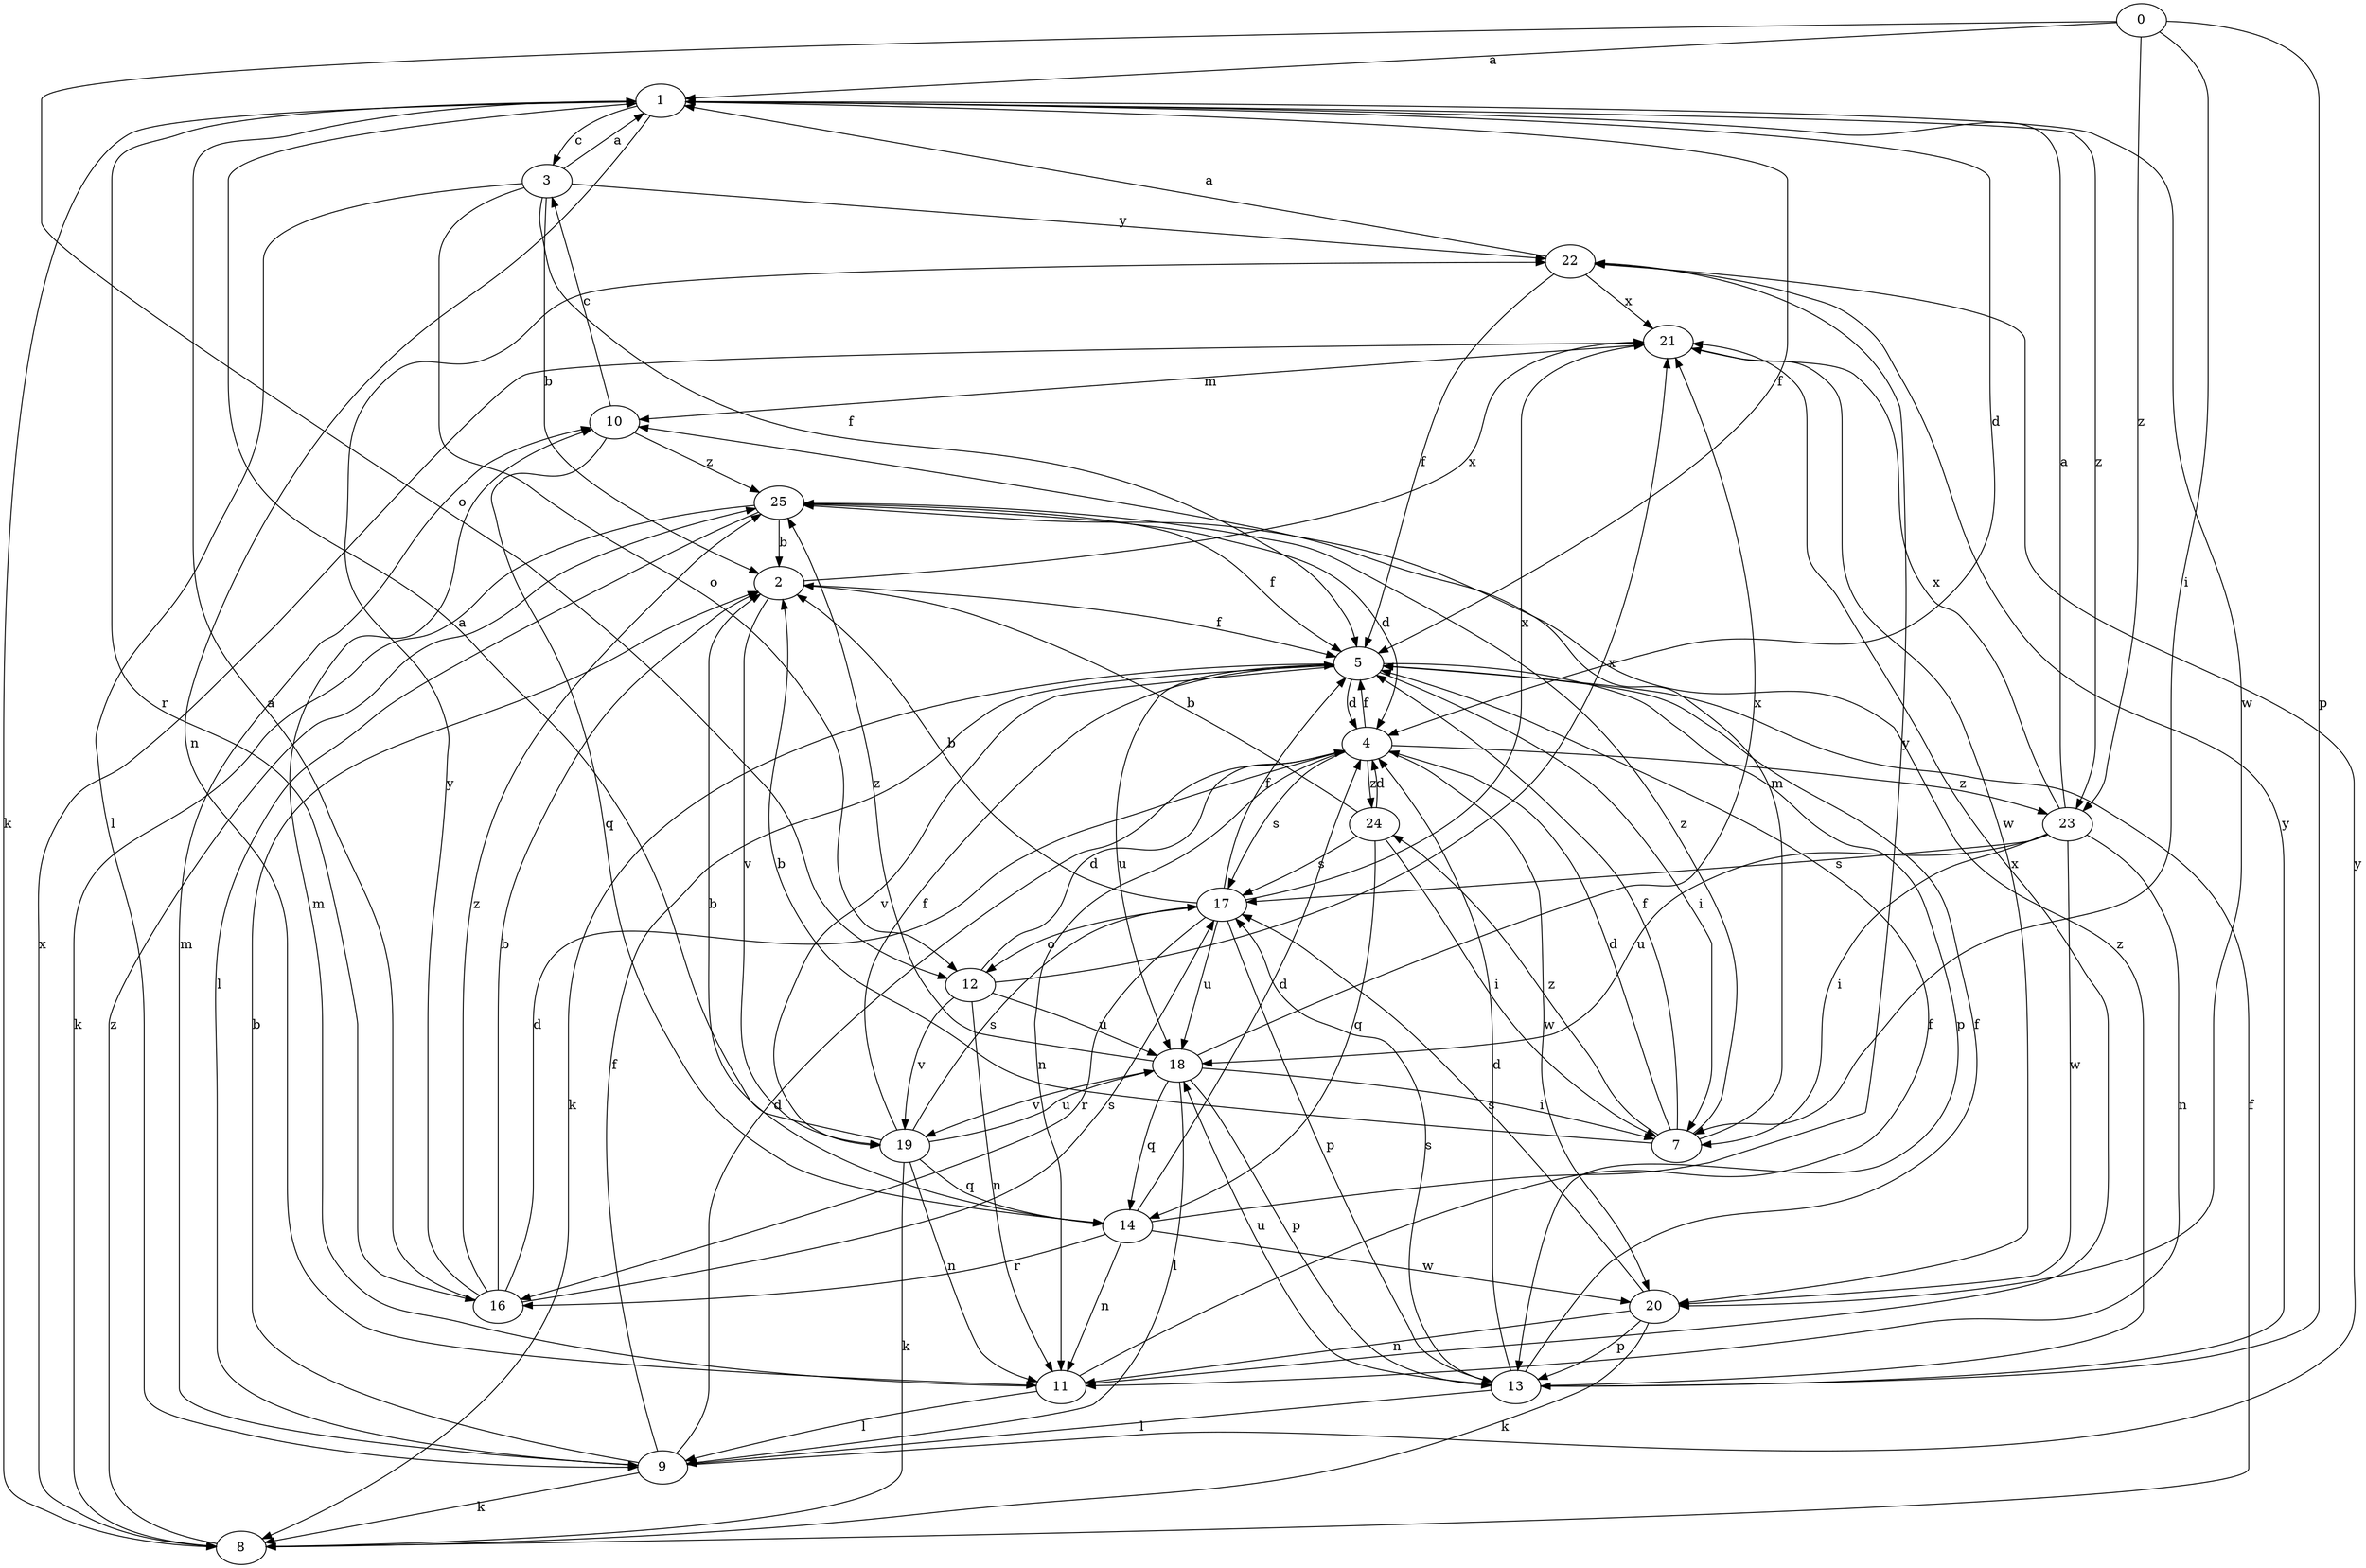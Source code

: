 strict digraph  {
1;
2;
3;
0;
4;
5;
7;
8;
9;
10;
11;
12;
13;
14;
16;
17;
18;
19;
20;
21;
22;
23;
24;
25;
1 -> 3  [label=c];
1 -> 4  [label=d];
1 -> 5  [label=f];
1 -> 8  [label=k];
1 -> 11  [label=n];
1 -> 16  [label=r];
1 -> 20  [label=w];
1 -> 23  [label=z];
2 -> 5  [label=f];
2 -> 19  [label=v];
2 -> 21  [label=x];
3 -> 1  [label=a];
3 -> 2  [label=b];
3 -> 5  [label=f];
3 -> 9  [label=l];
3 -> 12  [label=o];
3 -> 22  [label=y];
0 -> 1  [label=a];
0 -> 7  [label=i];
0 -> 12  [label=o];
0 -> 13  [label=p];
0 -> 23  [label=z];
4 -> 5  [label=f];
4 -> 11  [label=n];
4 -> 17  [label=s];
4 -> 20  [label=w];
4 -> 23  [label=z];
4 -> 24  [label=z];
5 -> 4  [label=d];
5 -> 7  [label=i];
5 -> 8  [label=k];
5 -> 13  [label=p];
5 -> 18  [label=u];
5 -> 19  [label=v];
7 -> 2  [label=b];
7 -> 4  [label=d];
7 -> 5  [label=f];
7 -> 10  [label=m];
7 -> 24  [label=z];
7 -> 25  [label=z];
8 -> 5  [label=f];
8 -> 21  [label=x];
8 -> 25  [label=z];
9 -> 2  [label=b];
9 -> 4  [label=d];
9 -> 5  [label=f];
9 -> 8  [label=k];
9 -> 10  [label=m];
9 -> 22  [label=y];
10 -> 3  [label=c];
10 -> 14  [label=q];
10 -> 25  [label=z];
11 -> 5  [label=f];
11 -> 9  [label=l];
11 -> 10  [label=m];
11 -> 21  [label=x];
12 -> 4  [label=d];
12 -> 11  [label=n];
12 -> 18  [label=u];
12 -> 19  [label=v];
12 -> 21  [label=x];
13 -> 4  [label=d];
13 -> 5  [label=f];
13 -> 9  [label=l];
13 -> 17  [label=s];
13 -> 18  [label=u];
13 -> 22  [label=y];
13 -> 25  [label=z];
14 -> 2  [label=b];
14 -> 4  [label=d];
14 -> 11  [label=n];
14 -> 16  [label=r];
14 -> 20  [label=w];
14 -> 22  [label=y];
16 -> 1  [label=a];
16 -> 2  [label=b];
16 -> 4  [label=d];
16 -> 17  [label=s];
16 -> 22  [label=y];
16 -> 25  [label=z];
17 -> 2  [label=b];
17 -> 5  [label=f];
17 -> 12  [label=o];
17 -> 13  [label=p];
17 -> 16  [label=r];
17 -> 18  [label=u];
17 -> 21  [label=x];
18 -> 7  [label=i];
18 -> 9  [label=l];
18 -> 13  [label=p];
18 -> 14  [label=q];
18 -> 19  [label=v];
18 -> 21  [label=x];
18 -> 25  [label=z];
19 -> 1  [label=a];
19 -> 5  [label=f];
19 -> 8  [label=k];
19 -> 11  [label=n];
19 -> 14  [label=q];
19 -> 17  [label=s];
19 -> 18  [label=u];
20 -> 8  [label=k];
20 -> 11  [label=n];
20 -> 13  [label=p];
20 -> 17  [label=s];
21 -> 10  [label=m];
21 -> 20  [label=w];
22 -> 1  [label=a];
22 -> 5  [label=f];
22 -> 21  [label=x];
23 -> 1  [label=a];
23 -> 7  [label=i];
23 -> 11  [label=n];
23 -> 17  [label=s];
23 -> 18  [label=u];
23 -> 20  [label=w];
23 -> 21  [label=x];
24 -> 2  [label=b];
24 -> 4  [label=d];
24 -> 7  [label=i];
24 -> 14  [label=q];
24 -> 17  [label=s];
25 -> 2  [label=b];
25 -> 4  [label=d];
25 -> 5  [label=f];
25 -> 8  [label=k];
25 -> 9  [label=l];
}
